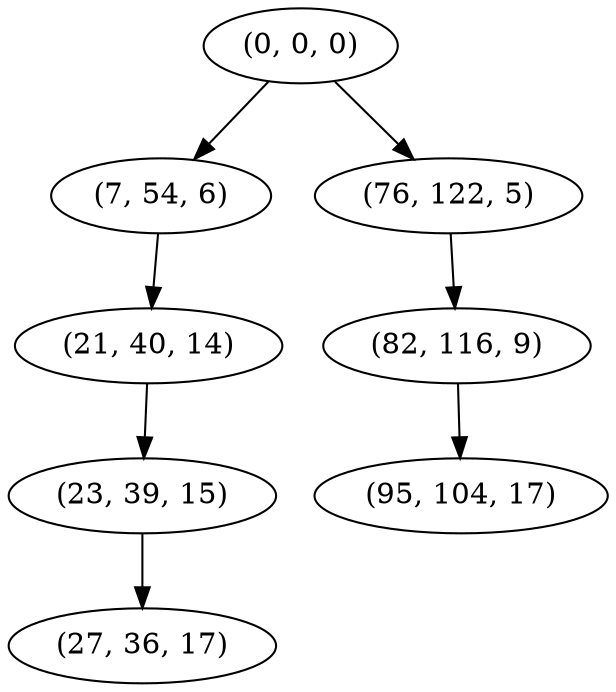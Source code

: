 digraph tree {
    "(0, 0, 0)";
    "(7, 54, 6)";
    "(21, 40, 14)";
    "(23, 39, 15)";
    "(27, 36, 17)";
    "(76, 122, 5)";
    "(82, 116, 9)";
    "(95, 104, 17)";
    "(0, 0, 0)" -> "(7, 54, 6)";
    "(0, 0, 0)" -> "(76, 122, 5)";
    "(7, 54, 6)" -> "(21, 40, 14)";
    "(21, 40, 14)" -> "(23, 39, 15)";
    "(23, 39, 15)" -> "(27, 36, 17)";
    "(76, 122, 5)" -> "(82, 116, 9)";
    "(82, 116, 9)" -> "(95, 104, 17)";
}
